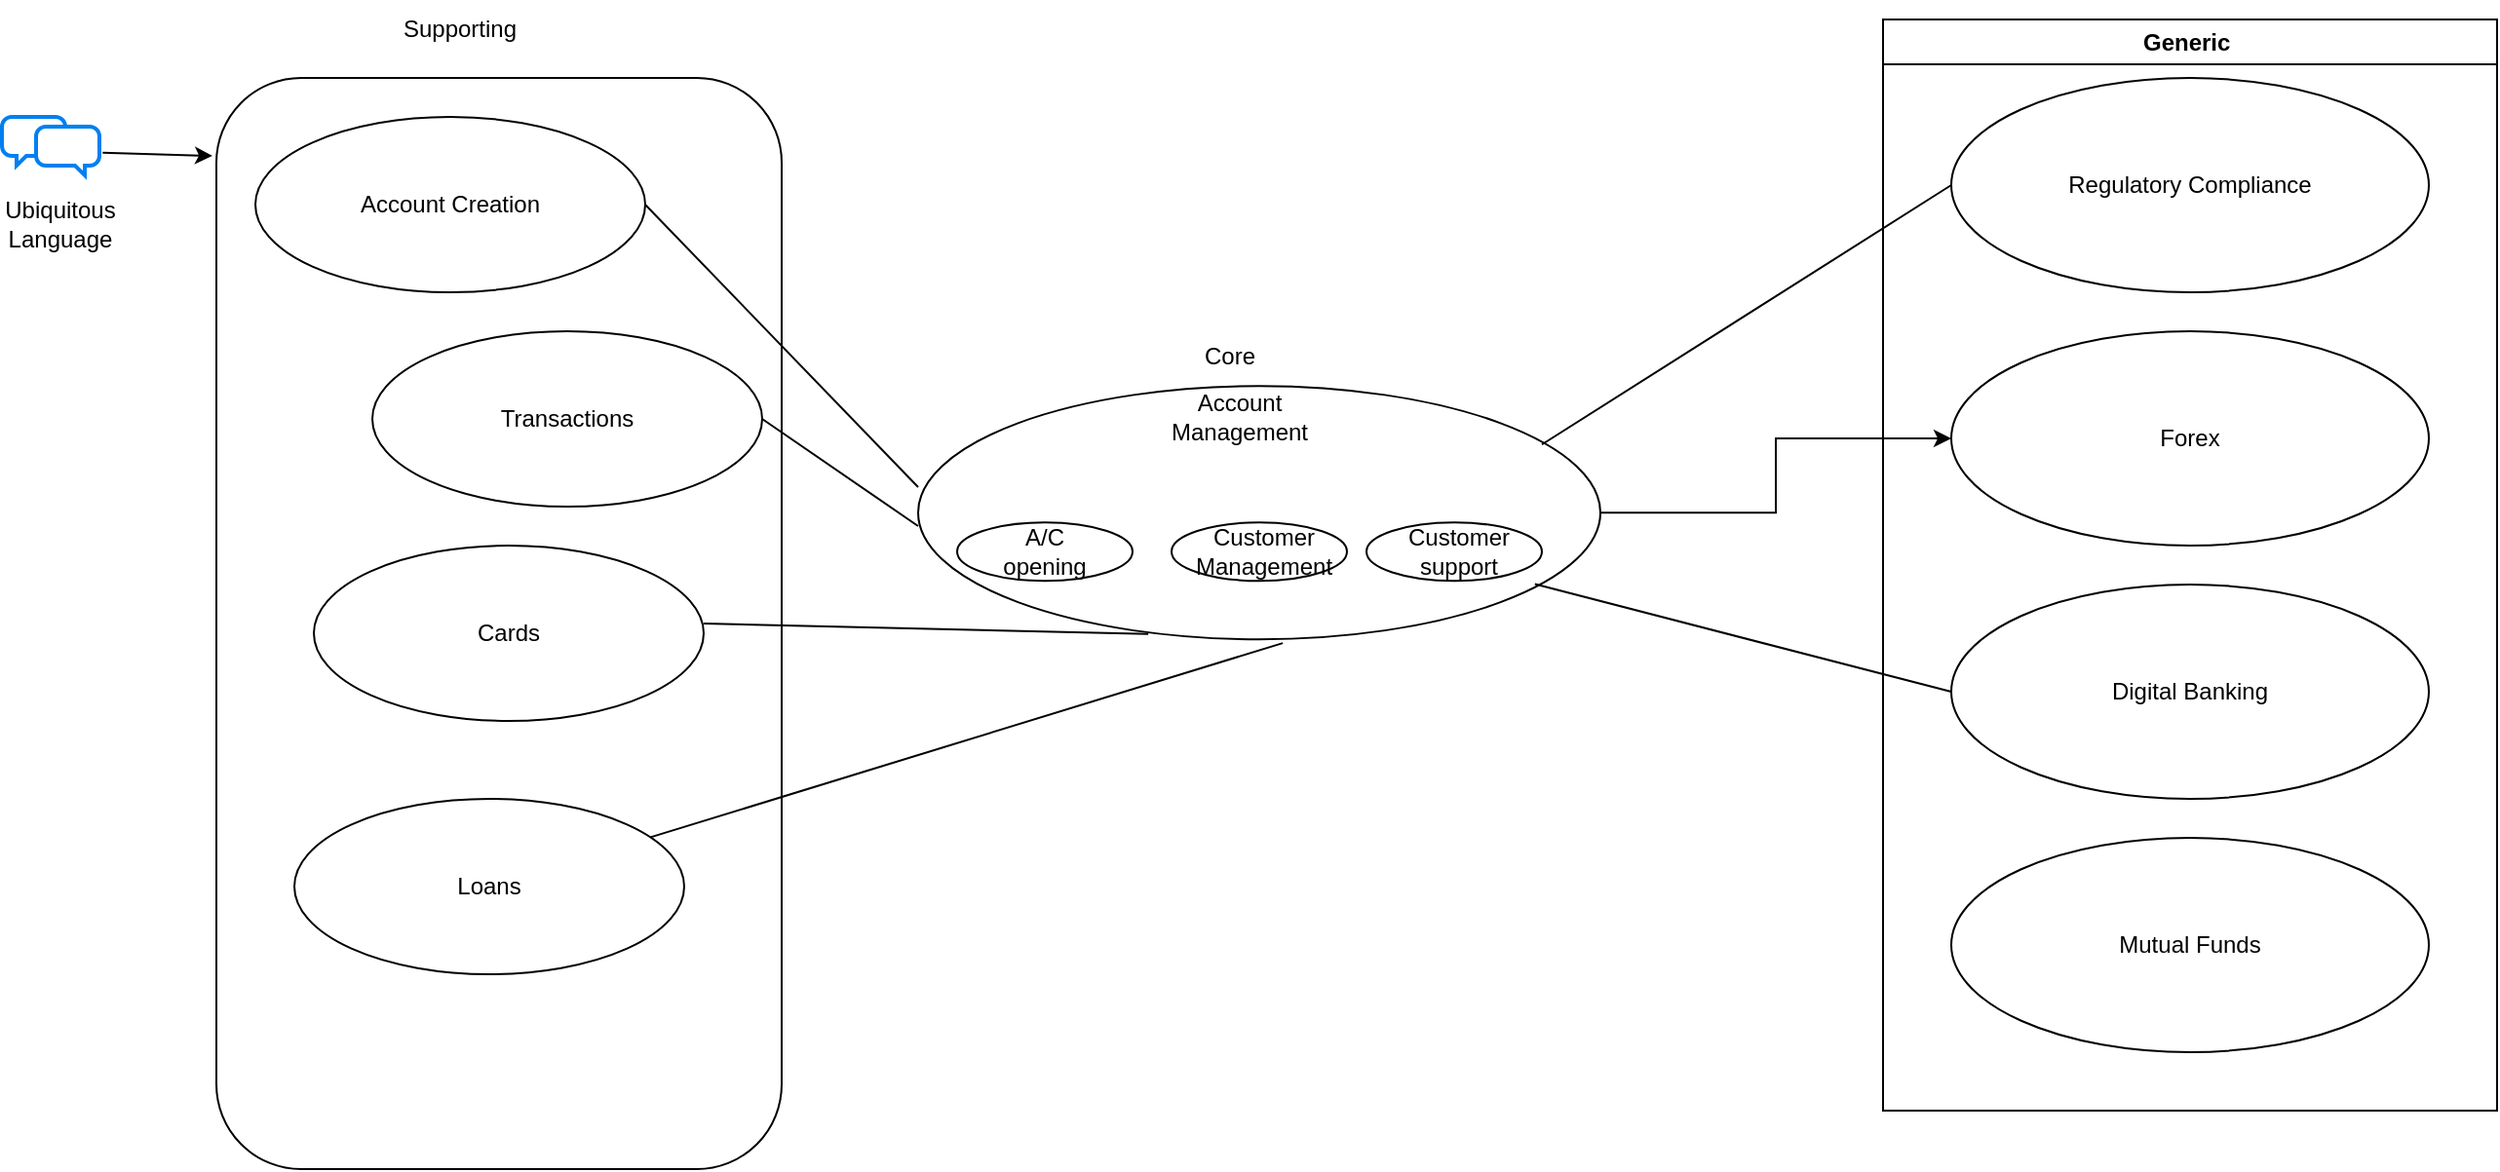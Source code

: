 <mxfile version="24.8.4">
  <diagram name="Page-1" id="fQsSOSQowZTVKRfYU_93">
    <mxGraphModel dx="2598" dy="1720" grid="1" gridSize="10" guides="1" tooltips="1" connect="1" arrows="1" fold="1" page="1" pageScale="1" pageWidth="850" pageHeight="1100" math="0" shadow="0">
      <root>
        <mxCell id="0" />
        <mxCell id="1" parent="0" />
        <mxCell id="AkERGy1BuLddFtmYykSc-45" style="edgeStyle=orthogonalEdgeStyle;rounded=0;orthogonalLoop=1;jettySize=auto;html=1;" edge="1" parent="1" source="AkERGy1BuLddFtmYykSc-6" target="AkERGy1BuLddFtmYykSc-41">
          <mxGeometry relative="1" as="geometry" />
        </mxCell>
        <mxCell id="AkERGy1BuLddFtmYykSc-6" value="" style="ellipse;whiteSpace=wrap;html=1;" vertex="1" parent="1">
          <mxGeometry x="420" y="-361.875" width="350" height="130" as="geometry" />
        </mxCell>
        <mxCell id="AkERGy1BuLddFtmYykSc-33" value="" style="rounded=1;whiteSpace=wrap;html=1;" vertex="1" parent="1">
          <mxGeometry x="60" y="-520" width="290" height="560" as="geometry" />
        </mxCell>
        <mxCell id="AkERGy1BuLddFtmYykSc-2" value="Ubiquitous Language" style="text;html=1;align=center;verticalAlign=middle;whiteSpace=wrap;rounded=0;" vertex="1" parent="1">
          <mxGeometry x="-50" y="-460" width="60" height="30" as="geometry" />
        </mxCell>
        <mxCell id="AkERGy1BuLddFtmYykSc-3" value="" style="html=1;verticalLabelPosition=bottom;align=center;labelBackgroundColor=#ffffff;verticalAlign=top;strokeWidth=2;strokeColor=#0080F0;shadow=0;dashed=0;shape=mxgraph.ios7.icons.chat;" vertex="1" parent="1">
          <mxGeometry x="-50" y="-500" width="50" height="30" as="geometry" />
        </mxCell>
        <mxCell id="AkERGy1BuLddFtmYykSc-7" value="" style="group;movable=1;resizable=1;rotatable=1;deletable=1;editable=1;locked=0;connectable=1;" vertex="1" connectable="0" parent="1">
          <mxGeometry x="410" y="-370" width="350" height="138.125" as="geometry" />
        </mxCell>
        <mxCell id="AkERGy1BuLddFtmYykSc-8" value="" style="group" vertex="1" connectable="0" parent="AkERGy1BuLddFtmYykSc-7">
          <mxGeometry y="8.125" width="350" height="130" as="geometry" />
        </mxCell>
        <mxCell id="AkERGy1BuLddFtmYykSc-13" value="Account Management" style="text;html=1;align=center;verticalAlign=middle;whiteSpace=wrap;rounded=0;" vertex="1" parent="AkERGy1BuLddFtmYykSc-8">
          <mxGeometry x="120" y="1.88" width="110" height="28.13" as="geometry" />
        </mxCell>
        <mxCell id="AkERGy1BuLddFtmYykSc-14" value="" style="ellipse;whiteSpace=wrap;html=1;" vertex="1" parent="AkERGy1BuLddFtmYykSc-8">
          <mxGeometry x="30" y="70" width="90" height="30.01" as="geometry" />
        </mxCell>
        <mxCell id="AkERGy1BuLddFtmYykSc-15" value="" style="ellipse;whiteSpace=wrap;html=1;" vertex="1" parent="AkERGy1BuLddFtmYykSc-8">
          <mxGeometry x="140" y="70" width="90" height="30.01" as="geometry" />
        </mxCell>
        <mxCell id="AkERGy1BuLddFtmYykSc-16" value="" style="ellipse;whiteSpace=wrap;html=1;" vertex="1" parent="AkERGy1BuLddFtmYykSc-8">
          <mxGeometry x="240" y="70" width="90" height="30.01" as="geometry" />
        </mxCell>
        <mxCell id="AkERGy1BuLddFtmYykSc-18" value="A/C opening" style="text;html=1;align=center;verticalAlign=middle;whiteSpace=wrap;rounded=0;" vertex="1" parent="AkERGy1BuLddFtmYykSc-8">
          <mxGeometry x="45" y="70.005" width="60" height="30" as="geometry" />
        </mxCell>
        <mxCell id="AkERGy1BuLddFtmYykSc-19" value="Customer Management" style="text;html=1;align=center;verticalAlign=middle;whiteSpace=wrap;rounded=0;" vertex="1" parent="AkERGy1BuLddFtmYykSc-8">
          <mxGeometry x="155" y="69.99" width="65" height="30.01" as="geometry" />
        </mxCell>
        <mxCell id="AkERGy1BuLddFtmYykSc-20" value="Customer support" style="text;html=1;align=center;verticalAlign=middle;whiteSpace=wrap;rounded=0;" vertex="1" parent="AkERGy1BuLddFtmYykSc-8">
          <mxGeometry x="255" y="69.99" width="65" height="30.01" as="geometry" />
        </mxCell>
        <mxCell id="AkERGy1BuLddFtmYykSc-43" value="" style="endArrow=none;html=1;rounded=0;entryX=0;entryY=0.5;entryDx=0;entryDy=0;" edge="1" parent="AkERGy1BuLddFtmYykSc-8" target="AkERGy1BuLddFtmYykSc-40">
          <mxGeometry width="50" height="50" relative="1" as="geometry">
            <mxPoint x="330" y="30.015" as="sourcePoint" />
            <mxPoint x="380" y="-19.985" as="targetPoint" />
          </mxGeometry>
        </mxCell>
        <mxCell id="AkERGy1BuLddFtmYykSc-12" value="Core" style="text;html=1;align=center;verticalAlign=middle;whiteSpace=wrap;rounded=0;" vertex="1" parent="1">
          <mxGeometry x="550" y="-391.87" width="60" height="30" as="geometry" />
        </mxCell>
        <mxCell id="AkERGy1BuLddFtmYykSc-23" value="" style="ellipse;whiteSpace=wrap;html=1;" vertex="1" parent="1">
          <mxGeometry x="80" y="-500" width="200" height="90" as="geometry" />
        </mxCell>
        <mxCell id="AkERGy1BuLddFtmYykSc-24" value="Supporting" style="text;html=1;align=center;verticalAlign=middle;whiteSpace=wrap;rounded=0;" vertex="1" parent="1">
          <mxGeometry x="110" y="-560" width="150" height="30" as="geometry" />
        </mxCell>
        <mxCell id="AkERGy1BuLddFtmYykSc-25" value="Account Creation" style="text;html=1;align=center;verticalAlign=middle;whiteSpace=wrap;rounded=0;" vertex="1" parent="1">
          <mxGeometry x="110" y="-470" width="140" height="30" as="geometry" />
        </mxCell>
        <mxCell id="AkERGy1BuLddFtmYykSc-26" value="Account Creation" style="text;html=1;align=center;verticalAlign=middle;whiteSpace=wrap;rounded=0;" vertex="1" parent="1">
          <mxGeometry x="170" y="-380" width="140" height="30" as="geometry" />
        </mxCell>
        <mxCell id="AkERGy1BuLddFtmYykSc-27" value="Transactions" style="ellipse;whiteSpace=wrap;html=1;" vertex="1" parent="1">
          <mxGeometry x="140" y="-390" width="200" height="90" as="geometry" />
        </mxCell>
        <mxCell id="AkERGy1BuLddFtmYykSc-29" value="Cards" style="ellipse;whiteSpace=wrap;html=1;" vertex="1" parent="1">
          <mxGeometry x="110" y="-280" width="200" height="90" as="geometry" />
        </mxCell>
        <mxCell id="AkERGy1BuLddFtmYykSc-30" value="" style="endArrow=none;html=1;rounded=0;exitX=1;exitY=0.5;exitDx=0;exitDy=0;entryX=0;entryY=0.399;entryDx=0;entryDy=0;entryPerimeter=0;" edge="1" parent="1" source="AkERGy1BuLddFtmYykSc-23" target="AkERGy1BuLddFtmYykSc-6">
          <mxGeometry width="50" height="50" relative="1" as="geometry">
            <mxPoint x="400" y="-350" as="sourcePoint" />
            <mxPoint x="450" y="-400" as="targetPoint" />
          </mxGeometry>
        </mxCell>
        <mxCell id="AkERGy1BuLddFtmYykSc-31" value="" style="endArrow=none;html=1;rounded=0;exitX=1;exitY=0.5;exitDx=0;exitDy=0;" edge="1" parent="1" source="AkERGy1BuLddFtmYykSc-27">
          <mxGeometry width="50" height="50" relative="1" as="geometry">
            <mxPoint x="400" y="-350" as="sourcePoint" />
            <mxPoint x="420" y="-290" as="targetPoint" />
          </mxGeometry>
        </mxCell>
        <mxCell id="AkERGy1BuLddFtmYykSc-32" value="" style="endArrow=none;html=1;rounded=0;entryX=0.366;entryY=0.98;entryDx=0;entryDy=0;entryPerimeter=0;" edge="1" parent="1" target="AkERGy1BuLddFtmYykSc-7">
          <mxGeometry width="50" height="50" relative="1" as="geometry">
            <mxPoint x="310" y="-240" as="sourcePoint" />
            <mxPoint x="360" y="-290" as="targetPoint" />
          </mxGeometry>
        </mxCell>
        <mxCell id="AkERGy1BuLddFtmYykSc-37" value="" style="endArrow=classic;html=1;rounded=0;exitX=1.033;exitY=0.613;exitDx=0;exitDy=0;exitPerimeter=0;" edge="1" parent="1" source="AkERGy1BuLddFtmYykSc-3">
          <mxGeometry width="50" height="50" relative="1" as="geometry">
            <mxPoint x="-130" y="-440" as="sourcePoint" />
            <mxPoint x="58" y="-480" as="targetPoint" />
          </mxGeometry>
        </mxCell>
        <mxCell id="AkERGy1BuLddFtmYykSc-39" value="Generic&amp;nbsp;" style="swimlane;whiteSpace=wrap;html=1;" vertex="1" parent="1">
          <mxGeometry x="915" y="-550" width="315" height="560" as="geometry" />
        </mxCell>
        <mxCell id="AkERGy1BuLddFtmYykSc-40" value="Regulatory Compliance" style="ellipse;whiteSpace=wrap;html=1;" vertex="1" parent="AkERGy1BuLddFtmYykSc-39">
          <mxGeometry x="35" y="30" width="245" height="110" as="geometry" />
        </mxCell>
        <mxCell id="AkERGy1BuLddFtmYykSc-41" value="Forex" style="ellipse;whiteSpace=wrap;html=1;" vertex="1" parent="AkERGy1BuLddFtmYykSc-39">
          <mxGeometry x="35" y="160" width="245" height="110" as="geometry" />
        </mxCell>
        <mxCell id="AkERGy1BuLddFtmYykSc-42" value="Digital Banking" style="ellipse;whiteSpace=wrap;html=1;" vertex="1" parent="AkERGy1BuLddFtmYykSc-39">
          <mxGeometry x="35" y="290" width="245" height="110" as="geometry" />
        </mxCell>
        <mxCell id="AkERGy1BuLddFtmYykSc-48" value="Mutual Funds" style="ellipse;whiteSpace=wrap;html=1;" vertex="1" parent="AkERGy1BuLddFtmYykSc-39">
          <mxGeometry x="35" y="420" width="245" height="110" as="geometry" />
        </mxCell>
        <mxCell id="AkERGy1BuLddFtmYykSc-44" value="" style="endArrow=none;html=1;rounded=0;exitX=0.904;exitY=0.782;exitDx=0;exitDy=0;exitPerimeter=0;entryX=0;entryY=0.5;entryDx=0;entryDy=0;" edge="1" parent="1" source="AkERGy1BuLddFtmYykSc-6" target="AkERGy1BuLddFtmYykSc-42">
          <mxGeometry width="50" height="50" relative="1" as="geometry">
            <mxPoint x="760" y="-190" as="sourcePoint" />
            <mxPoint x="810" y="-240" as="targetPoint" />
          </mxGeometry>
        </mxCell>
        <mxCell id="AkERGy1BuLddFtmYykSc-46" value="Loans" style="ellipse;whiteSpace=wrap;html=1;" vertex="1" parent="1">
          <mxGeometry x="100" y="-150" width="200" height="90" as="geometry" />
        </mxCell>
        <mxCell id="AkERGy1BuLddFtmYykSc-47" value="" style="endArrow=none;html=1;rounded=0;entryX=0.563;entryY=1.014;entryDx=0;entryDy=0;entryPerimeter=0;" edge="1" parent="1" source="AkERGy1BuLddFtmYykSc-46" target="AkERGy1BuLddFtmYykSc-7">
          <mxGeometry width="50" height="50" relative="1" as="geometry">
            <mxPoint x="580" y="-170" as="sourcePoint" />
            <mxPoint x="630" y="-220" as="targetPoint" />
          </mxGeometry>
        </mxCell>
      </root>
    </mxGraphModel>
  </diagram>
</mxfile>
